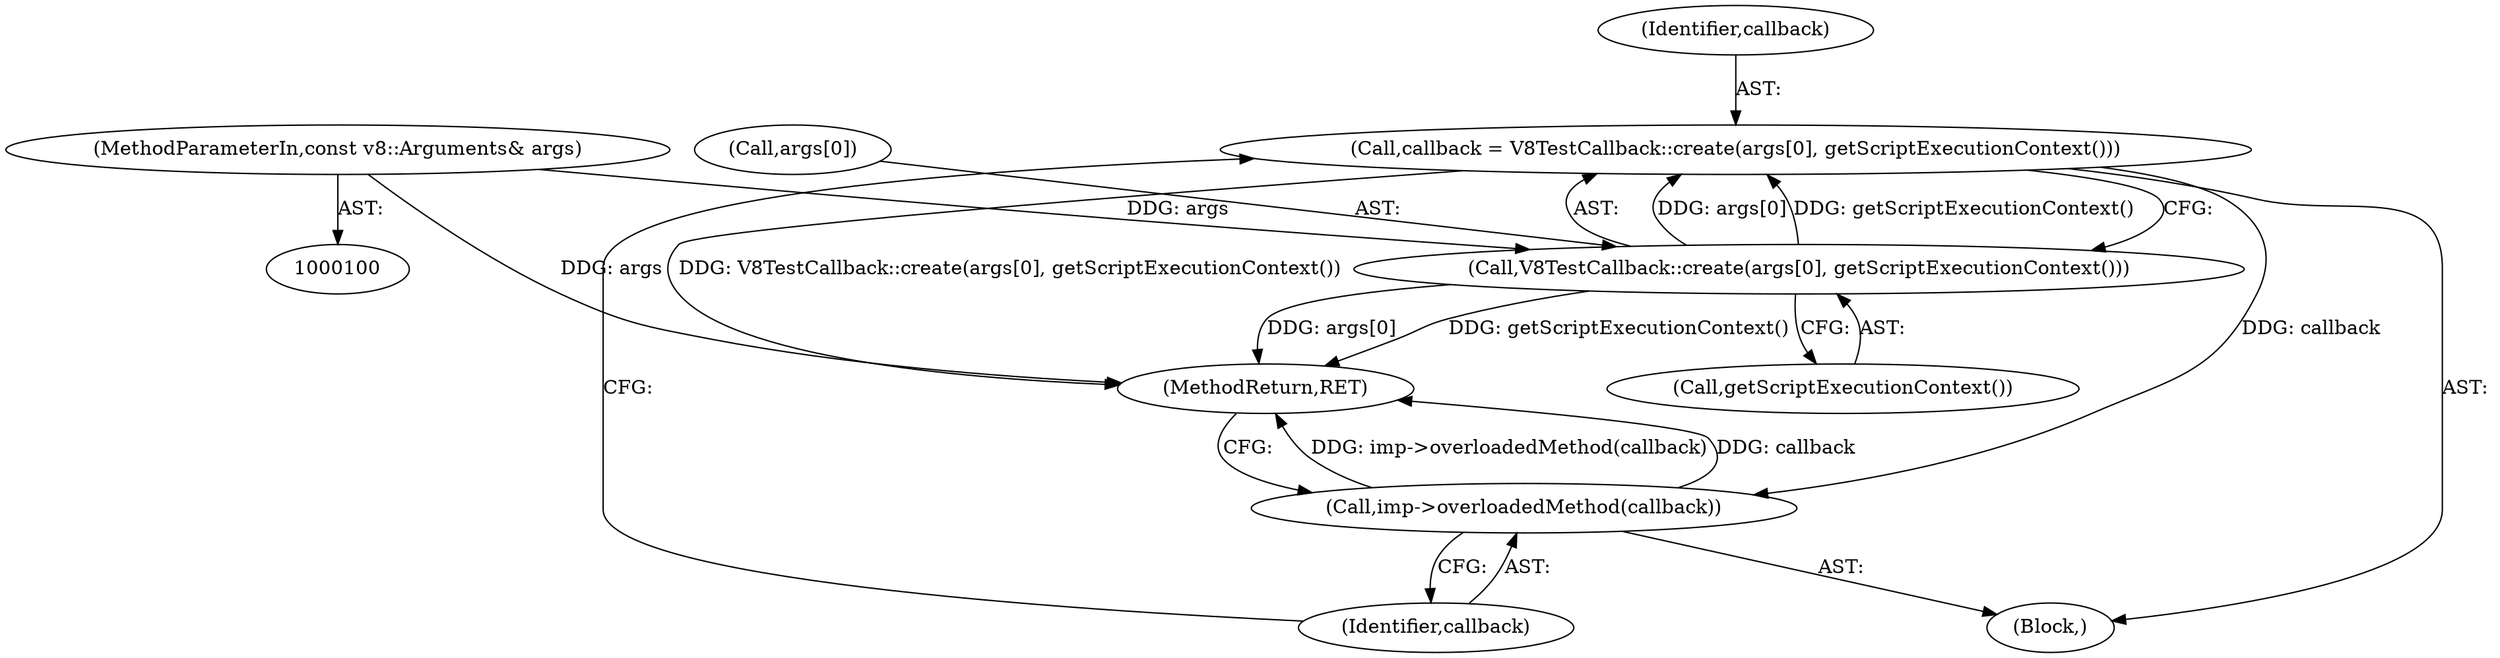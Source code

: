 digraph "0_Chrome_e9372a1bfd3588a80fcf49aa07321f0971dd6091_35@API" {
"1000129" [label="(Call,callback = V8TestCallback::create(args[0], getScriptExecutionContext()))"];
"1000131" [label="(Call,V8TestCallback::create(args[0], getScriptExecutionContext()))"];
"1000101" [label="(MethodParameterIn,const v8::Arguments& args)"];
"1000136" [label="(Call,imp->overloadedMethod(callback))"];
"1000130" [label="(Identifier,callback)"];
"1000135" [label="(Call,getScriptExecutionContext())"];
"1000131" [label="(Call,V8TestCallback::create(args[0], getScriptExecutionContext()))"];
"1000138" [label="(MethodReturn,RET)"];
"1000101" [label="(MethodParameterIn,const v8::Arguments& args)"];
"1000129" [label="(Call,callback = V8TestCallback::create(args[0], getScriptExecutionContext()))"];
"1000136" [label="(Call,imp->overloadedMethod(callback))"];
"1000102" [label="(Block,)"];
"1000137" [label="(Identifier,callback)"];
"1000132" [label="(Call,args[0])"];
"1000129" -> "1000102"  [label="AST: "];
"1000129" -> "1000131"  [label="CFG: "];
"1000130" -> "1000129"  [label="AST: "];
"1000131" -> "1000129"  [label="AST: "];
"1000137" -> "1000129"  [label="CFG: "];
"1000129" -> "1000138"  [label="DDG: V8TestCallback::create(args[0], getScriptExecutionContext())"];
"1000131" -> "1000129"  [label="DDG: args[0]"];
"1000131" -> "1000129"  [label="DDG: getScriptExecutionContext()"];
"1000129" -> "1000136"  [label="DDG: callback"];
"1000131" -> "1000135"  [label="CFG: "];
"1000132" -> "1000131"  [label="AST: "];
"1000135" -> "1000131"  [label="AST: "];
"1000131" -> "1000138"  [label="DDG: args[0]"];
"1000131" -> "1000138"  [label="DDG: getScriptExecutionContext()"];
"1000101" -> "1000131"  [label="DDG: args"];
"1000101" -> "1000100"  [label="AST: "];
"1000101" -> "1000138"  [label="DDG: args"];
"1000136" -> "1000102"  [label="AST: "];
"1000136" -> "1000137"  [label="CFG: "];
"1000137" -> "1000136"  [label="AST: "];
"1000138" -> "1000136"  [label="CFG: "];
"1000136" -> "1000138"  [label="DDG: imp->overloadedMethod(callback)"];
"1000136" -> "1000138"  [label="DDG: callback"];
}
